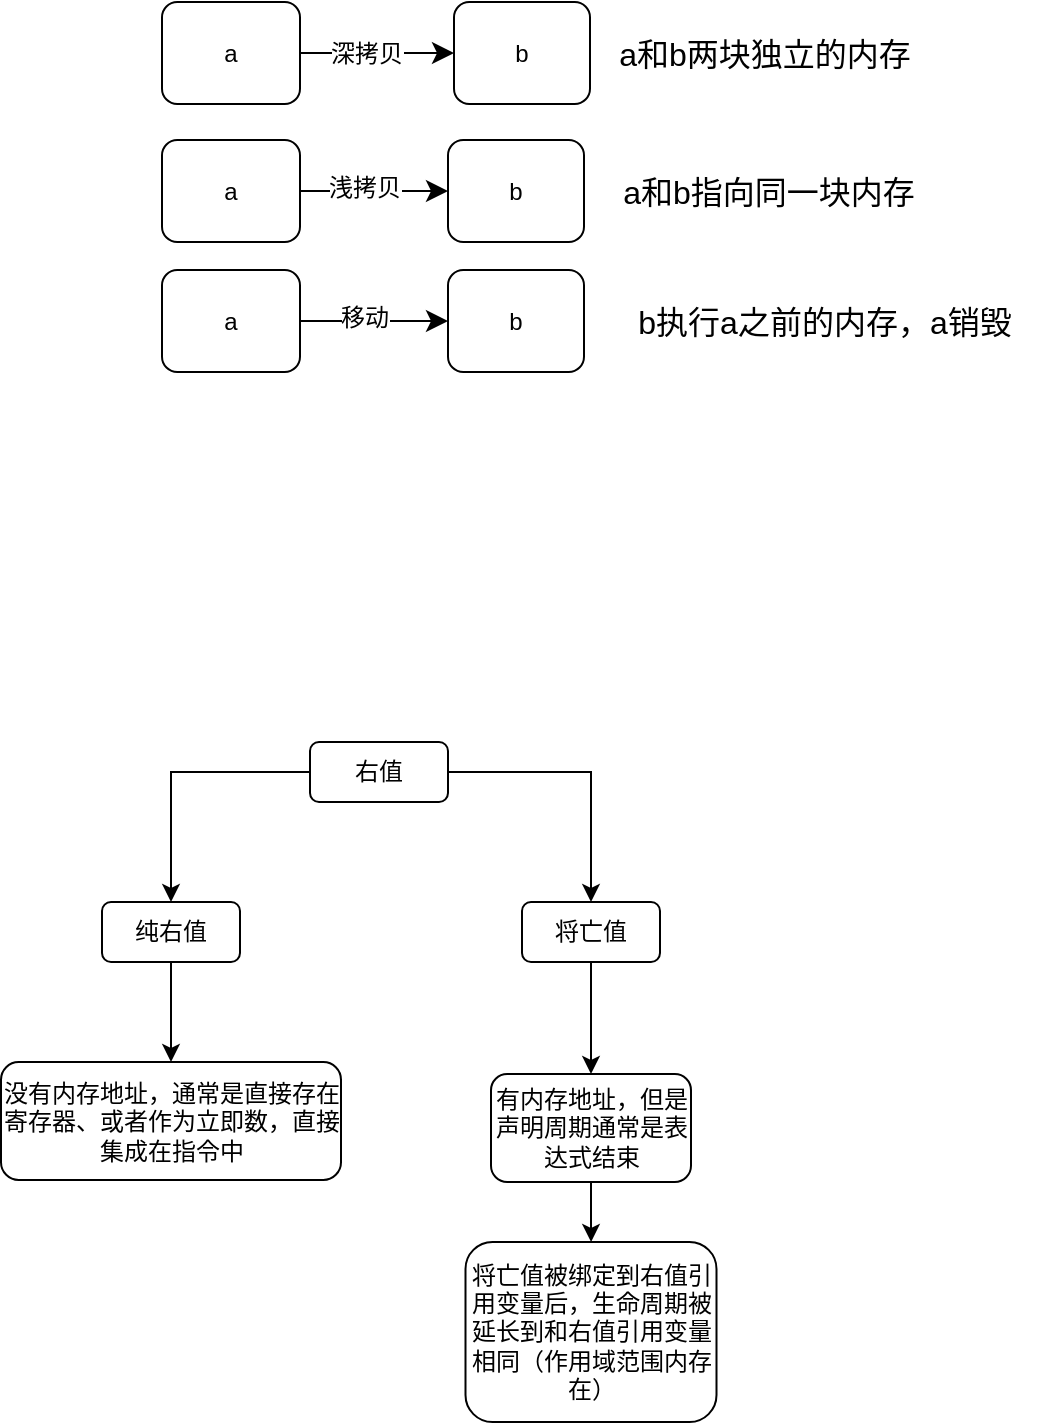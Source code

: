 <mxfile version="27.0.6">
  <diagram name="第 1 页" id="qgpCjo9VLXEYnF8sw36p">
    <mxGraphModel dx="2468" dy="2248" grid="1" gridSize="10" guides="1" tooltips="1" connect="1" arrows="1" fold="1" page="1" pageScale="1" pageWidth="827" pageHeight="1169" math="0" shadow="0">
      <root>
        <mxCell id="0" />
        <mxCell id="1" parent="0" />
        <mxCell id="cAGlxDXmSVbrPudvJ77Y-7" style="edgeStyle=none;curved=1;rounded=0;orthogonalLoop=1;jettySize=auto;html=1;exitX=1;exitY=0.5;exitDx=0;exitDy=0;fontSize=12;startSize=8;endSize=8;" parent="1" source="cAGlxDXmSVbrPudvJ77Y-3" target="cAGlxDXmSVbrPudvJ77Y-4" edge="1">
          <mxGeometry relative="1" as="geometry" />
        </mxCell>
        <mxCell id="cAGlxDXmSVbrPudvJ77Y-9" value="深拷贝" style="edgeLabel;html=1;align=center;verticalAlign=middle;resizable=0;points=[];fontSize=12;" parent="cAGlxDXmSVbrPudvJ77Y-7" vertex="1" connectable="0">
          <mxGeometry x="-0.143" y="1" relative="1" as="geometry">
            <mxPoint y="1" as="offset" />
          </mxGeometry>
        </mxCell>
        <mxCell id="cAGlxDXmSVbrPudvJ77Y-3" value="a" style="rounded=1;whiteSpace=wrap;html=1;" parent="1" vertex="1">
          <mxGeometry x="-710" y="-1120" width="69" height="51" as="geometry" />
        </mxCell>
        <mxCell id="cAGlxDXmSVbrPudvJ77Y-4" value="b" style="rounded=1;whiteSpace=wrap;html=1;" parent="1" vertex="1">
          <mxGeometry x="-564" y="-1120" width="68" height="51" as="geometry" />
        </mxCell>
        <mxCell id="cAGlxDXmSVbrPudvJ77Y-8" style="edgeStyle=none;curved=1;rounded=0;orthogonalLoop=1;jettySize=auto;html=1;exitX=1;exitY=0.5;exitDx=0;exitDy=0;entryX=0;entryY=0.5;entryDx=0;entryDy=0;fontSize=12;startSize=8;endSize=8;" parent="1" source="cAGlxDXmSVbrPudvJ77Y-5" target="cAGlxDXmSVbrPudvJ77Y-6" edge="1">
          <mxGeometry relative="1" as="geometry" />
        </mxCell>
        <mxCell id="cAGlxDXmSVbrPudvJ77Y-10" value="浅拷贝" style="edgeLabel;html=1;align=center;verticalAlign=middle;resizable=0;points=[];fontSize=12;" parent="cAGlxDXmSVbrPudvJ77Y-8" vertex="1" connectable="0">
          <mxGeometry x="-0.149" y="2" relative="1" as="geometry">
            <mxPoint as="offset" />
          </mxGeometry>
        </mxCell>
        <mxCell id="cAGlxDXmSVbrPudvJ77Y-5" value="a" style="rounded=1;whiteSpace=wrap;html=1;" parent="1" vertex="1">
          <mxGeometry x="-710" y="-1051" width="69" height="51" as="geometry" />
        </mxCell>
        <mxCell id="cAGlxDXmSVbrPudvJ77Y-6" value="b" style="rounded=1;whiteSpace=wrap;html=1;" parent="1" vertex="1">
          <mxGeometry x="-567" y="-1051" width="68" height="51" as="geometry" />
        </mxCell>
        <mxCell id="cAGlxDXmSVbrPudvJ77Y-11" style="edgeStyle=none;curved=1;rounded=0;orthogonalLoop=1;jettySize=auto;html=1;exitX=1;exitY=0.5;exitDx=0;exitDy=0;entryX=0;entryY=0.5;entryDx=0;entryDy=0;fontSize=12;startSize=8;endSize=8;" parent="1" source="cAGlxDXmSVbrPudvJ77Y-13" target="cAGlxDXmSVbrPudvJ77Y-14" edge="1">
          <mxGeometry relative="1" as="geometry" />
        </mxCell>
        <mxCell id="cAGlxDXmSVbrPudvJ77Y-12" value="移动" style="edgeLabel;html=1;align=center;verticalAlign=middle;resizable=0;points=[];fontSize=12;" parent="cAGlxDXmSVbrPudvJ77Y-11" vertex="1" connectable="0">
          <mxGeometry x="-0.149" y="2" relative="1" as="geometry">
            <mxPoint as="offset" />
          </mxGeometry>
        </mxCell>
        <mxCell id="cAGlxDXmSVbrPudvJ77Y-13" value="a" style="rounded=1;whiteSpace=wrap;html=1;" parent="1" vertex="1">
          <mxGeometry x="-710" y="-986" width="69" height="51" as="geometry" />
        </mxCell>
        <mxCell id="cAGlxDXmSVbrPudvJ77Y-14" value="b" style="rounded=1;whiteSpace=wrap;html=1;" parent="1" vertex="1">
          <mxGeometry x="-567" y="-986" width="68" height="51" as="geometry" />
        </mxCell>
        <mxCell id="cAGlxDXmSVbrPudvJ77Y-15" value="a和b两块独立的内存" style="text;html=1;align=center;verticalAlign=middle;whiteSpace=wrap;rounded=0;fontSize=16;" parent="1" vertex="1">
          <mxGeometry x="-491" y="-1109" width="165" height="30" as="geometry" />
        </mxCell>
        <mxCell id="cAGlxDXmSVbrPudvJ77Y-16" value="a和b指向同一块内存" style="text;html=1;align=center;verticalAlign=middle;whiteSpace=wrap;rounded=0;fontSize=16;" parent="1" vertex="1">
          <mxGeometry x="-489" y="-1040.5" width="165" height="30" as="geometry" />
        </mxCell>
        <mxCell id="cAGlxDXmSVbrPudvJ77Y-17" value="b执行a之前的内存，a销毁" style="text;html=1;align=center;verticalAlign=middle;whiteSpace=wrap;rounded=0;fontSize=16;" parent="1" vertex="1">
          <mxGeometry x="-484" y="-975.5" width="211" height="30" as="geometry" />
        </mxCell>
        <mxCell id="LmO2QPxLkczjOuMpG6vW-7" value="" style="edgeStyle=orthogonalEdgeStyle;rounded=0;orthogonalLoop=1;jettySize=auto;html=1;" edge="1" parent="1" source="LmO2QPxLkczjOuMpG6vW-1" target="LmO2QPxLkczjOuMpG6vW-6">
          <mxGeometry relative="1" as="geometry" />
        </mxCell>
        <mxCell id="LmO2QPxLkczjOuMpG6vW-9" value="" style="edgeStyle=orthogonalEdgeStyle;rounded=0;orthogonalLoop=1;jettySize=auto;html=1;" edge="1" parent="1" source="LmO2QPxLkczjOuMpG6vW-1" target="LmO2QPxLkczjOuMpG6vW-8">
          <mxGeometry relative="1" as="geometry" />
        </mxCell>
        <mxCell id="LmO2QPxLkczjOuMpG6vW-1" value="右值" style="rounded=1;whiteSpace=wrap;html=1;" vertex="1" parent="1">
          <mxGeometry x="-636" y="-750" width="69" height="30" as="geometry" />
        </mxCell>
        <mxCell id="LmO2QPxLkczjOuMpG6vW-11" value="" style="edgeStyle=orthogonalEdgeStyle;rounded=0;orthogonalLoop=1;jettySize=auto;html=1;" edge="1" parent="1" source="LmO2QPxLkczjOuMpG6vW-6" target="LmO2QPxLkczjOuMpG6vW-10">
          <mxGeometry relative="1" as="geometry" />
        </mxCell>
        <mxCell id="LmO2QPxLkczjOuMpG6vW-6" value="纯右值" style="rounded=1;whiteSpace=wrap;html=1;" vertex="1" parent="1">
          <mxGeometry x="-740" y="-670" width="69" height="30" as="geometry" />
        </mxCell>
        <mxCell id="LmO2QPxLkczjOuMpG6vW-13" value="" style="edgeStyle=orthogonalEdgeStyle;rounded=0;orthogonalLoop=1;jettySize=auto;html=1;" edge="1" parent="1" source="LmO2QPxLkczjOuMpG6vW-8" target="LmO2QPxLkczjOuMpG6vW-12">
          <mxGeometry relative="1" as="geometry" />
        </mxCell>
        <mxCell id="LmO2QPxLkczjOuMpG6vW-8" value="将亡值" style="rounded=1;whiteSpace=wrap;html=1;" vertex="1" parent="1">
          <mxGeometry x="-530" y="-670" width="69" height="30" as="geometry" />
        </mxCell>
        <mxCell id="LmO2QPxLkczjOuMpG6vW-10" value="没有内存地址，通常是直接存在寄存器、或者作为立即数，直接集成在指令中" style="rounded=1;whiteSpace=wrap;html=1;" vertex="1" parent="1">
          <mxGeometry x="-790.5" y="-590" width="170" height="59" as="geometry" />
        </mxCell>
        <mxCell id="LmO2QPxLkczjOuMpG6vW-15" value="" style="edgeStyle=orthogonalEdgeStyle;rounded=0;orthogonalLoop=1;jettySize=auto;html=1;" edge="1" parent="1" source="LmO2QPxLkczjOuMpG6vW-12" target="LmO2QPxLkczjOuMpG6vW-14">
          <mxGeometry relative="1" as="geometry" />
        </mxCell>
        <mxCell id="LmO2QPxLkczjOuMpG6vW-12" value="有内存地址，但是声明周期通常是表达式结束" style="rounded=1;whiteSpace=wrap;html=1;" vertex="1" parent="1">
          <mxGeometry x="-545.5" y="-584" width="100" height="54" as="geometry" />
        </mxCell>
        <mxCell id="LmO2QPxLkczjOuMpG6vW-14" value="将亡值被绑定到右值引用变量后，生命周期被延长到和右值引用变量相同（作用域范围内存在）" style="rounded=1;whiteSpace=wrap;html=1;" vertex="1" parent="1">
          <mxGeometry x="-558.25" y="-500" width="125.5" height="90" as="geometry" />
        </mxCell>
      </root>
    </mxGraphModel>
  </diagram>
</mxfile>
